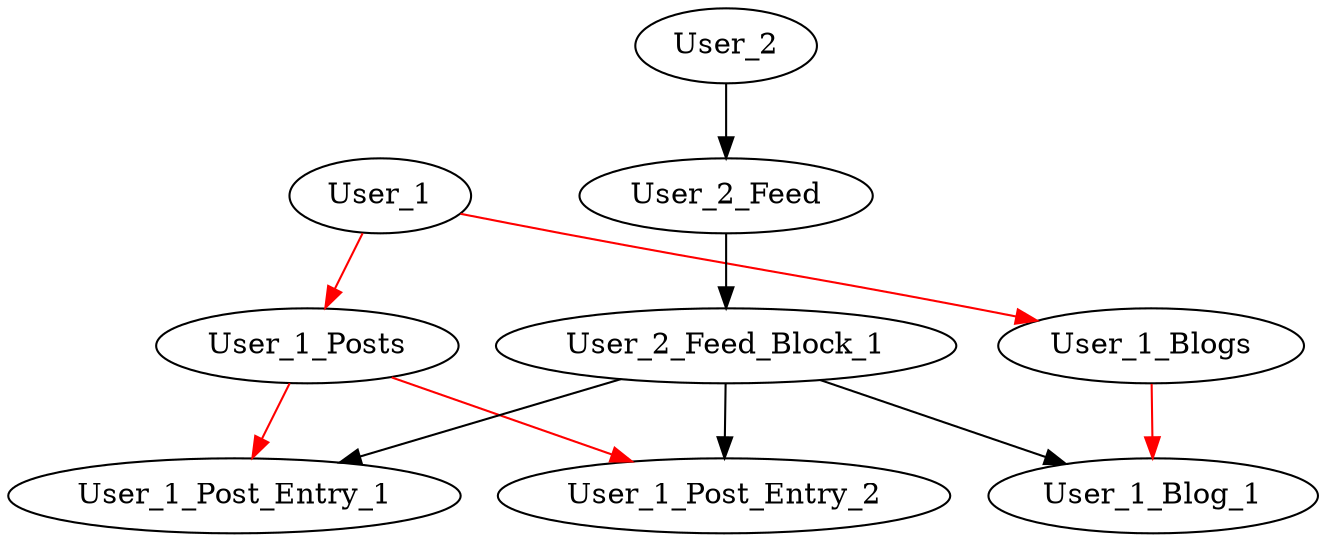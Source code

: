 digraph social_posts {
	/*ranksep=3.0; nodesep=2.0;*/
	subgraph Posts {
		edge[color="red"]
		User_1 -> User_1_Posts;
		User_1_Posts -> User_1_Post_Entry_1;
		User_1_Posts -> User_1_Post_Entry_2;
	}
	subgraph Blogs {
		edge[color="red"]
		User_1 -> User_1_Blogs;
		User_1_Blogs -> User_1_Blog_1;
	}
	subgraph Feed {
		User_2 -> User_2_Feed;
		User_2_Feed -> User_2_Feed_Block_1;
		User_2_Feed_Block_1 -> User_1_Post_Entry_1;
		User_2_Feed_Block_1 -> User_1_Post_Entry_2;
		User_2_Feed_Block_1 -> User_1_Blog_1;
	}
}
